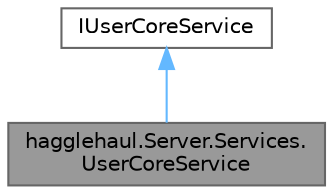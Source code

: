 digraph "hagglehaul.Server.Services.UserCoreService"
{
 // LATEX_PDF_SIZE
  bgcolor="transparent";
  edge [fontname=Helvetica,fontsize=10,labelfontname=Helvetica,labelfontsize=10];
  node [fontname=Helvetica,fontsize=10,shape=box,height=0.2,width=0.4];
  Node1 [id="Node000001",label="hagglehaul.Server.Services.\lUserCoreService",height=0.2,width=0.4,color="gray40", fillcolor="grey60", style="filled", fontcolor="black",tooltip=" "];
  Node2 -> Node1 [id="edge1_Node000001_Node000002",dir="back",color="steelblue1",style="solid",tooltip=" "];
  Node2 [id="Node000002",label="IUserCoreService",height=0.2,width=0.4,color="gray40", fillcolor="white", style="filled",URL="$interfacehagglehaul_1_1_server_1_1_services_1_1_i_user_core_service.html",tooltip="Corresponds to UserCore collection in the database, along with some utilities."];
}
